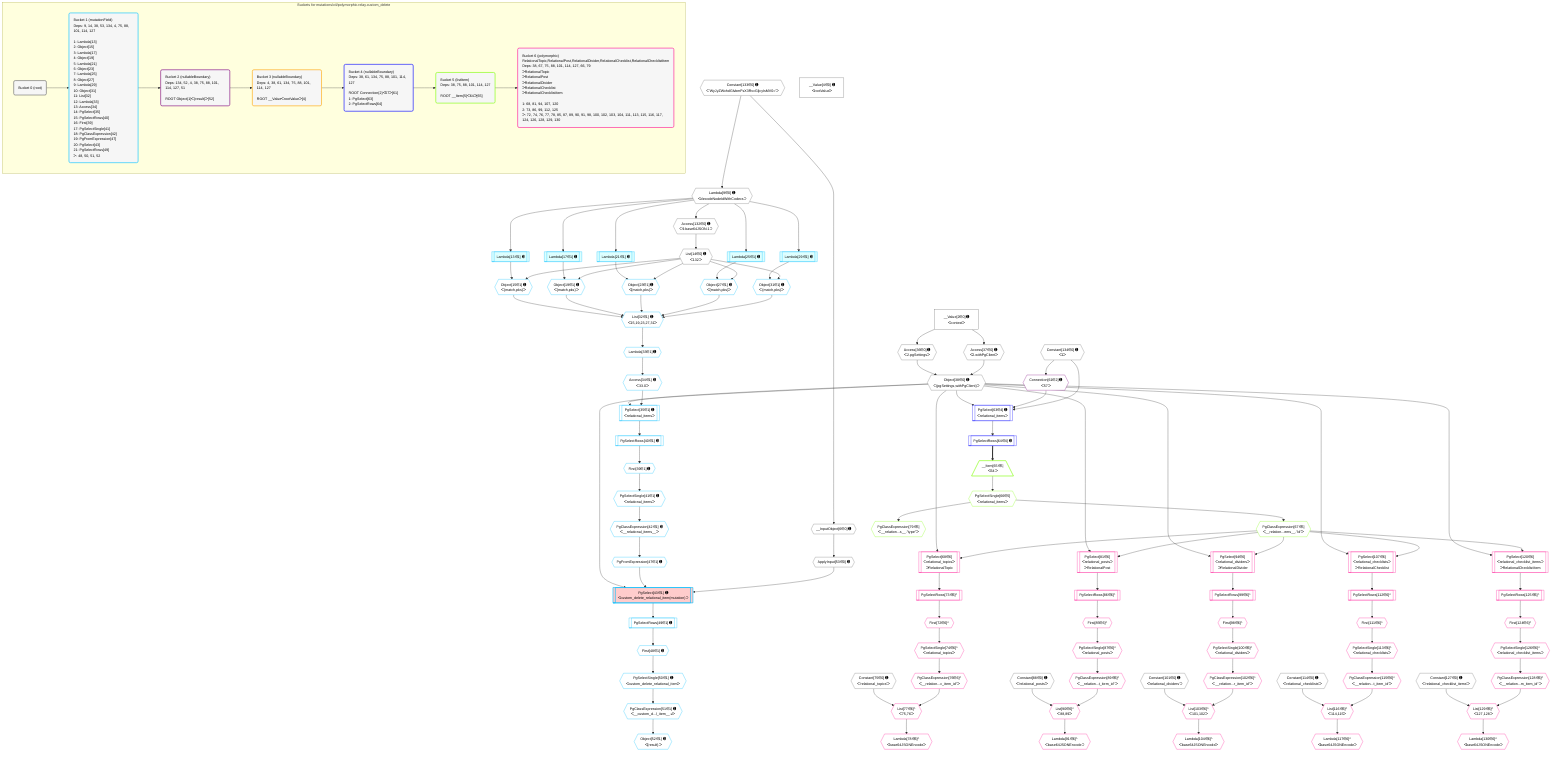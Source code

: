%%{init: {'themeVariables': { 'fontSize': '12px'}}}%%
graph TD
    classDef path fill:#eee,stroke:#000,color:#000
    classDef plan fill:#fff,stroke-width:1px,color:#000
    classDef itemplan fill:#fff,stroke-width:2px,color:#000
    classDef unbatchedplan fill:#dff,stroke-width:1px,color:#000
    classDef sideeffectplan fill:#fcc,stroke-width:2px,color:#000
    classDef bucket fill:#f6f6f6,color:#000,stroke-width:2px,text-align:left


    %% plan dependencies
    __InputObject6{{"__InputObject[6∈0] ➊"}}:::plan
    Constant133{{"Constant[133∈0] ➊<br />ᐸ'WyJyZWxhdGlvbmFsX3RvcGljcyIsMV0='ᐳ"}}:::plan
    Constant133 --> __InputObject6
    Object38{{"Object[38∈0] ➊<br />ᐸ{pgSettings,withPgClient}ᐳ"}}:::plan
    Access36{{"Access[36∈0] ➊<br />ᐸ2.pgSettingsᐳ"}}:::plan
    Access37{{"Access[37∈0] ➊<br />ᐸ2.withPgClientᐳ"}}:::plan
    Access36 & Access37 --> Object38
    Lambda9{{"Lambda[9∈0] ➊<br />ᐸdecodeNodeIdWithCodecsᐳ"}}:::plan
    Constant133 --> Lambda9
    List14{{"List[14∈0] ➊<br />ᐸ132ᐳ"}}:::plan
    Access132{{"Access[132∈0] ➊<br />ᐸ9.base64JSON.1ᐳ"}}:::plan
    Access132 --> List14
    __Value2["__Value[2∈0] ➊<br />ᐸcontextᐳ"]:::plan
    __Value2 --> Access36
    __Value2 --> Access37
    ApplyInput53{{"ApplyInput[53∈0] ➊"}}:::plan
    __InputObject6 --> ApplyInput53
    Lambda9 --> Access132
    __Value4["__Value[4∈0] ➊<br />ᐸrootValueᐳ"]:::plan
    Constant75{{"Constant[75∈0] ➊<br />ᐸ'relational_topics'ᐳ"}}:::plan
    Constant88{{"Constant[88∈0] ➊<br />ᐸ'relational_posts'ᐳ"}}:::plan
    Constant101{{"Constant[101∈0] ➊<br />ᐸ'relational_dividers'ᐳ"}}:::plan
    Constant114{{"Constant[114∈0] ➊<br />ᐸ'relational_checklists'ᐳ"}}:::plan
    Constant127{{"Constant[127∈0] ➊<br />ᐸ'relational_checklist_items'ᐳ"}}:::plan
    Constant134{{"Constant[134∈0] ➊<br />ᐸ1ᐳ"}}:::plan
    List32{{"List[32∈1] ➊<br />ᐸ15,19,23,27,31ᐳ"}}:::plan
    Object15{{"Object[15∈1] ➊<br />ᐸ{match,pks}ᐳ"}}:::plan
    Object19{{"Object[19∈1] ➊<br />ᐸ{match,pks}ᐳ"}}:::plan
    Object23{{"Object[23∈1] ➊<br />ᐸ{match,pks}ᐳ"}}:::plan
    Object27{{"Object[27∈1] ➊<br />ᐸ{match,pks}ᐳ"}}:::plan
    Object31{{"Object[31∈1] ➊<br />ᐸ{match,pks}ᐳ"}}:::plan
    Object15 & Object19 & Object23 & Object27 & Object31 --> List32
    PgSelect43[["PgSelect[43∈1] ➊<br />ᐸcustom_delete_relational_item(mutation)ᐳ"]]:::sideeffectplan
    PgFromExpression47{{"PgFromExpression[47∈1] ➊"}}:::plan
    Object38 & PgFromExpression47 & ApplyInput53 --> PgSelect43
    Lambda13[["Lambda[13∈1] ➊"]]:::unbatchedplan
    Lambda13 & List14 --> Object15
    Lambda17[["Lambda[17∈1] ➊"]]:::unbatchedplan
    Lambda17 & List14 --> Object19
    Lambda21[["Lambda[21∈1] ➊"]]:::unbatchedplan
    Lambda21 & List14 --> Object23
    Lambda25[["Lambda[25∈1] ➊"]]:::unbatchedplan
    Lambda25 & List14 --> Object27
    Lambda29[["Lambda[29∈1] ➊"]]:::unbatchedplan
    Lambda29 & List14 --> Object31
    PgSelect35[["PgSelect[35∈1] ➊<br />ᐸrelational_itemsᐳ"]]:::plan
    Access34{{"Access[34∈1] ➊<br />ᐸ33.0ᐳ"}}:::plan
    Object38 & Access34 --> PgSelect35
    Lambda9 --> Lambda13
    Lambda9 --> Lambda17
    Lambda9 --> Lambda21
    Lambda9 --> Lambda25
    Lambda9 --> Lambda29
    Lambda33{{"Lambda[33∈1] ➊"}}:::plan
    List32 --> Lambda33
    Lambda33 --> Access34
    First39{{"First[39∈1] ➊"}}:::plan
    PgSelectRows40[["PgSelectRows[40∈1] ➊"]]:::plan
    PgSelectRows40 --> First39
    PgSelect35 --> PgSelectRows40
    PgSelectSingle41{{"PgSelectSingle[41∈1] ➊<br />ᐸrelational_itemsᐳ"}}:::plan
    First39 --> PgSelectSingle41
    PgClassExpression42{{"PgClassExpression[42∈1] ➊<br />ᐸ__relational_items__ᐳ"}}:::plan
    PgSelectSingle41 --> PgClassExpression42
    PgClassExpression42 --> PgFromExpression47
    First48{{"First[48∈1] ➊"}}:::plan
    PgSelectRows49[["PgSelectRows[49∈1] ➊"]]:::plan
    PgSelectRows49 --> First48
    PgSelect43 --> PgSelectRows49
    PgSelectSingle50{{"PgSelectSingle[50∈1] ➊<br />ᐸcustom_delete_relational_itemᐳ"}}:::plan
    First48 --> PgSelectSingle50
    PgClassExpression51{{"PgClassExpression[51∈1] ➊<br />ᐸ__custom_d...l_item__.vᐳ"}}:::plan
    PgSelectSingle50 --> PgClassExpression51
    Object52{{"Object[52∈1] ➊<br />ᐸ{result}ᐳ"}}:::plan
    PgClassExpression51 --> Object52
    Connection61{{"Connection[61∈2] ➊<br />ᐸ57ᐳ"}}:::plan
    Constant134 --> Connection61
    PgSelect63[["PgSelect[63∈4] ➊<br />ᐸrelational_itemsᐳ"]]:::plan
    Object38 & Connection61 & Constant134 --> PgSelect63
    PgSelectRows64[["PgSelectRows[64∈4] ➊"]]:::plan
    PgSelect63 --> PgSelectRows64
    __Item65[/"__Item[65∈5]<br />ᐸ64ᐳ"\]:::itemplan
    PgSelectRows64 ==> __Item65
    PgSelectSingle66{{"PgSelectSingle[66∈5]<br />ᐸrelational_itemsᐳ"}}:::plan
    __Item65 --> PgSelectSingle66
    PgClassExpression67{{"PgClassExpression[67∈5]<br />ᐸ__relation...ems__.”id”ᐳ"}}:::plan
    PgSelectSingle66 --> PgClassExpression67
    PgClassExpression79{{"PgClassExpression[79∈5]<br />ᐸ__relation...s__.”type”ᐳ"}}:::plan
    PgSelectSingle66 --> PgClassExpression79
    PgSelect68[["PgSelect[68∈6]<br />ᐸrelational_topicsᐳ<br />ᐳRelationalTopic"]]:::plan
    Object38 & PgClassExpression67 --> PgSelect68
    List77{{"List[77∈6]^<br />ᐸ75,76ᐳ"}}:::plan
    PgClassExpression76{{"PgClassExpression[76∈6]^<br />ᐸ__relation...c_item_id”ᐳ"}}:::plan
    Constant75 & PgClassExpression76 --> List77
    PgSelect81[["PgSelect[81∈6]<br />ᐸrelational_postsᐳ<br />ᐳRelationalPost"]]:::plan
    Object38 & PgClassExpression67 --> PgSelect81
    List90{{"List[90∈6]^<br />ᐸ88,89ᐳ"}}:::plan
    PgClassExpression89{{"PgClassExpression[89∈6]^<br />ᐸ__relation...t_item_id”ᐳ"}}:::plan
    Constant88 & PgClassExpression89 --> List90
    PgSelect94[["PgSelect[94∈6]<br />ᐸrelational_dividersᐳ<br />ᐳRelationalDivider"]]:::plan
    Object38 & PgClassExpression67 --> PgSelect94
    List103{{"List[103∈6]^<br />ᐸ101,102ᐳ"}}:::plan
    PgClassExpression102{{"PgClassExpression[102∈6]^<br />ᐸ__relation...r_item_id”ᐳ"}}:::plan
    Constant101 & PgClassExpression102 --> List103
    PgSelect107[["PgSelect[107∈6]<br />ᐸrelational_checklistsᐳ<br />ᐳRelationalChecklist"]]:::plan
    Object38 & PgClassExpression67 --> PgSelect107
    List116{{"List[116∈6]^<br />ᐸ114,115ᐳ"}}:::plan
    PgClassExpression115{{"PgClassExpression[115∈6]^<br />ᐸ__relation...t_item_id”ᐳ"}}:::plan
    Constant114 & PgClassExpression115 --> List116
    PgSelect120[["PgSelect[120∈6]<br />ᐸrelational_checklist_itemsᐳ<br />ᐳRelationalChecklistItem"]]:::plan
    Object38 & PgClassExpression67 --> PgSelect120
    List129{{"List[129∈6]^<br />ᐸ127,128ᐳ"}}:::plan
    PgClassExpression128{{"PgClassExpression[128∈6]^<br />ᐸ__relation...m_item_id”ᐳ"}}:::plan
    Constant127 & PgClassExpression128 --> List129
    First72{{"First[72∈6]^"}}:::plan
    PgSelectRows73[["PgSelectRows[73∈6]^"]]:::plan
    PgSelectRows73 --> First72
    PgSelect68 --> PgSelectRows73
    PgSelectSingle74{{"PgSelectSingle[74∈6]^<br />ᐸrelational_topicsᐳ"}}:::plan
    First72 --> PgSelectSingle74
    PgSelectSingle74 --> PgClassExpression76
    Lambda78{{"Lambda[78∈6]^<br />ᐸbase64JSONEncodeᐳ"}}:::plan
    List77 --> Lambda78
    First85{{"First[85∈6]^"}}:::plan
    PgSelectRows86[["PgSelectRows[86∈6]^"]]:::plan
    PgSelectRows86 --> First85
    PgSelect81 --> PgSelectRows86
    PgSelectSingle87{{"PgSelectSingle[87∈6]^<br />ᐸrelational_postsᐳ"}}:::plan
    First85 --> PgSelectSingle87
    PgSelectSingle87 --> PgClassExpression89
    Lambda91{{"Lambda[91∈6]^<br />ᐸbase64JSONEncodeᐳ"}}:::plan
    List90 --> Lambda91
    First98{{"First[98∈6]^"}}:::plan
    PgSelectRows99[["PgSelectRows[99∈6]^"]]:::plan
    PgSelectRows99 --> First98
    PgSelect94 --> PgSelectRows99
    PgSelectSingle100{{"PgSelectSingle[100∈6]^<br />ᐸrelational_dividersᐳ"}}:::plan
    First98 --> PgSelectSingle100
    PgSelectSingle100 --> PgClassExpression102
    Lambda104{{"Lambda[104∈6]^<br />ᐸbase64JSONEncodeᐳ"}}:::plan
    List103 --> Lambda104
    First111{{"First[111∈6]^"}}:::plan
    PgSelectRows112[["PgSelectRows[112∈6]^"]]:::plan
    PgSelectRows112 --> First111
    PgSelect107 --> PgSelectRows112
    PgSelectSingle113{{"PgSelectSingle[113∈6]^<br />ᐸrelational_checklistsᐳ"}}:::plan
    First111 --> PgSelectSingle113
    PgSelectSingle113 --> PgClassExpression115
    Lambda117{{"Lambda[117∈6]^<br />ᐸbase64JSONEncodeᐳ"}}:::plan
    List116 --> Lambda117
    First124{{"First[124∈6]^"}}:::plan
    PgSelectRows125[["PgSelectRows[125∈6]^"]]:::plan
    PgSelectRows125 --> First124
    PgSelect120 --> PgSelectRows125
    PgSelectSingle126{{"PgSelectSingle[126∈6]^<br />ᐸrelational_checklist_itemsᐳ"}}:::plan
    First124 --> PgSelectSingle126
    PgSelectSingle126 --> PgClassExpression128
    Lambda130{{"Lambda[130∈6]^<br />ᐸbase64JSONEncodeᐳ"}}:::plan
    List129 --> Lambda130

    %% define steps

    subgraph "Buckets for mutations/v4/polymorphic.relay.custom_delete"
    Bucket0("Bucket 0 (root)"):::bucket
    classDef bucket0 stroke:#696969
    class Bucket0,__Value2,__Value4,__InputObject6,Lambda9,List14,Access36,Access37,Object38,ApplyInput53,Constant75,Constant88,Constant101,Constant114,Constant127,Access132,Constant133,Constant134 bucket0
    Bucket1("Bucket 1 (mutationField)<br />Deps: 9, 14, 38, 53, 134, 4, 75, 88, 101, 114, 127<br /><br />1: Lambda[13]<br />2: Object[15]<br />3: Lambda[17]<br />4: Object[19]<br />5: Lambda[21]<br />6: Object[23]<br />7: Lambda[25]<br />8: Object[27]<br />9: Lambda[29]<br />10: Object[31]<br />11: List[32]<br />12: Lambda[33]<br />13: Access[34]<br />14: PgSelect[35]<br />15: PgSelectRows[40]<br />16: First[39]<br />17: PgSelectSingle[41]<br />18: PgClassExpression[42]<br />19: PgFromExpression[47]<br />20: PgSelect[43]<br />21: PgSelectRows[49]<br />ᐳ: 48, 50, 51, 52"):::bucket
    classDef bucket1 stroke:#00bfff
    class Bucket1,Lambda13,Object15,Lambda17,Object19,Lambda21,Object23,Lambda25,Object27,Lambda29,Object31,List32,Lambda33,Access34,PgSelect35,First39,PgSelectRows40,PgSelectSingle41,PgClassExpression42,PgSelect43,PgFromExpression47,First48,PgSelectRows49,PgSelectSingle50,PgClassExpression51,Object52 bucket1
    Bucket2("Bucket 2 (nullableBoundary)<br />Deps: 134, 52, 4, 38, 75, 88, 101, 114, 127, 51<br /><br />ROOT Object{1}ᐸ{result}ᐳ[52]"):::bucket
    classDef bucket2 stroke:#7f007f
    class Bucket2,Connection61 bucket2
    Bucket3("Bucket 3 (nullableBoundary)<br />Deps: 4, 38, 61, 134, 75, 88, 101, 114, 127<br /><br />ROOT __ValueᐸrootValueᐳ[4]"):::bucket
    classDef bucket3 stroke:#ffa500
    class Bucket3 bucket3
    Bucket4("Bucket 4 (nullableBoundary)<br />Deps: 38, 61, 134, 75, 88, 101, 114, 127<br /><br />ROOT Connection{2}ᐸ57ᐳ[61]<br />1: PgSelect[63]<br />2: PgSelectRows[64]"):::bucket
    classDef bucket4 stroke:#0000ff
    class Bucket4,PgSelect63,PgSelectRows64 bucket4
    Bucket5("Bucket 5 (listItem)<br />Deps: 38, 75, 88, 101, 114, 127<br /><br />ROOT __Item{5}ᐸ64ᐳ[65]"):::bucket
    classDef bucket5 stroke:#7fff00
    class Bucket5,__Item65,PgSelectSingle66,PgClassExpression67,PgClassExpression79 bucket5
    Bucket6("Bucket 6 (polymorphic)<br />RelationalTopic,RelationalPost,RelationalDivider,RelationalChecklist,RelationalChecklistItem<br />Deps: 38, 67, 75, 88, 101, 114, 127, 66, 79<br />ᐳRelationalTopic<br />ᐳRelationalPost<br />ᐳRelationalDivider<br />ᐳRelationalChecklist<br />ᐳRelationalChecklistItem<br /><br />1: 68, 81, 94, 107, 120<br />2: 73, 86, 99, 112, 125<br />ᐳ: 72, 74, 76, 77, 78, 85, 87, 89, 90, 91, 98, 100, 102, 103, 104, 111, 113, 115, 116, 117, 124, 126, 128, 129, 130"):::bucket
    classDef bucket6 stroke:#ff1493
    class Bucket6,PgSelect68,First72,PgSelectRows73,PgSelectSingle74,PgClassExpression76,List77,Lambda78,PgSelect81,First85,PgSelectRows86,PgSelectSingle87,PgClassExpression89,List90,Lambda91,PgSelect94,First98,PgSelectRows99,PgSelectSingle100,PgClassExpression102,List103,Lambda104,PgSelect107,First111,PgSelectRows112,PgSelectSingle113,PgClassExpression115,List116,Lambda117,PgSelect120,First124,PgSelectRows125,PgSelectSingle126,PgClassExpression128,List129,Lambda130 bucket6
    Bucket0 --> Bucket1
    Bucket1 --> Bucket2
    Bucket2 --> Bucket3
    Bucket3 --> Bucket4
    Bucket4 --> Bucket5
    Bucket5 --> Bucket6
    end
